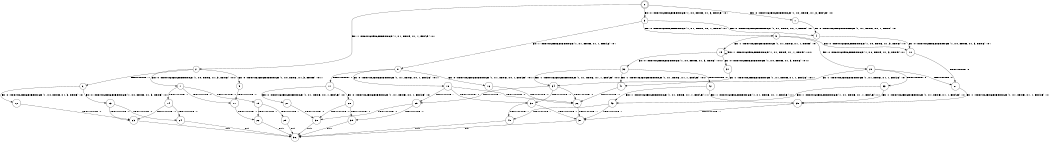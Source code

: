 digraph BCG {
size = "7, 10.5";
center = TRUE;
node [shape = circle];
0 [peripheries = 2];
0 -> 1 [label = "EX !0 !ATOMIC_EXCH_BRANCH (1, +0, TRUE, +1, 3, FALSE) !:0:"];
0 -> 2 [label = "EX !1 !ATOMIC_EXCH_BRANCH (1, +1, TRUE, +1, 1, FALSE) !:0:"];
0 -> 3 [label = "EX !0 !ATOMIC_EXCH_BRANCH (1, +0, TRUE, +1, 3, FALSE) !:0:"];
1 -> 4 [label = "EX !0 !ATOMIC_EXCH_BRANCH (1, +1, TRUE, +0, 1, TRUE) !:0:"];
2 -> 5 [label = "EX !0 !ATOMIC_EXCH_BRANCH (1, +0, TRUE, +1, 3, TRUE) !:0:1:"];
2 -> 6 [label = "TERMINATE !1"];
2 -> 7 [label = "EX !0 !ATOMIC_EXCH_BRANCH (1, +0, TRUE, +1, 3, TRUE) !:0:1:"];
3 -> 4 [label = "EX !0 !ATOMIC_EXCH_BRANCH (1, +1, TRUE, +0, 1, TRUE) !:0:"];
3 -> 8 [label = "EX !1 !ATOMIC_EXCH_BRANCH (1, +1, TRUE, +1, 1, FALSE) !:0:"];
3 -> 9 [label = "EX !0 !ATOMIC_EXCH_BRANCH (1, +1, TRUE, +0, 1, TRUE) !:0:"];
4 -> 10 [label = "EX !0 !ATOMIC_EXCH_BRANCH (1, +0, TRUE, +1, 3, TRUE) !:0:"];
5 -> 11 [label = "TERMINATE !0"];
6 -> 12 [label = "EX !0 !ATOMIC_EXCH_BRANCH (1, +0, TRUE, +1, 3, TRUE) !:0:"];
6 -> 13 [label = "EX !0 !ATOMIC_EXCH_BRANCH (1, +0, TRUE, +1, 3, TRUE) !:0:"];
7 -> 11 [label = "TERMINATE !0"];
7 -> 14 [label = "TERMINATE !1"];
7 -> 15 [label = "TERMINATE !0"];
8 -> 16 [label = "EX !0 !ATOMIC_EXCH_BRANCH (1, +1, TRUE, +0, 1, FALSE) !:0:1:"];
8 -> 17 [label = "TERMINATE !1"];
8 -> 18 [label = "EX !0 !ATOMIC_EXCH_BRANCH (1, +1, TRUE, +0, 1, FALSE) !:0:1:"];
9 -> 10 [label = "EX !0 !ATOMIC_EXCH_BRANCH (1, +0, TRUE, +1, 3, TRUE) !:0:"];
9 -> 19 [label = "EX !1 !ATOMIC_EXCH_BRANCH (1, +1, TRUE, +1, 1, TRUE) !:0:"];
9 -> 20 [label = "EX !0 !ATOMIC_EXCH_BRANCH (1, +0, TRUE, +1, 3, TRUE) !:0:"];
10 -> 21 [label = "TERMINATE !0"];
11 -> 22 [label = "TERMINATE !1"];
12 -> 23 [label = "TERMINATE !0"];
13 -> 23 [label = "TERMINATE !0"];
13 -> 24 [label = "TERMINATE !0"];
14 -> 23 [label = "TERMINATE !0"];
14 -> 24 [label = "TERMINATE !0"];
15 -> 22 [label = "TERMINATE !1"];
15 -> 25 [label = "TERMINATE !1"];
16 -> 26 [label = "TERMINATE !0"];
17 -> 27 [label = "EX !0 !ATOMIC_EXCH_BRANCH (1, +1, TRUE, +0, 1, FALSE) !:0:"];
17 -> 28 [label = "EX !0 !ATOMIC_EXCH_BRANCH (1, +1, TRUE, +0, 1, FALSE) !:0:"];
18 -> 26 [label = "TERMINATE !0"];
18 -> 29 [label = "TERMINATE !1"];
18 -> 30 [label = "TERMINATE !0"];
19 -> 31 [label = "EX !0 !ATOMIC_EXCH_BRANCH (1, +0, TRUE, +1, 3, TRUE) !:0:1:"];
19 -> 19 [label = "EX !1 !ATOMIC_EXCH_BRANCH (1, +1, TRUE, +1, 1, TRUE) !:0:1:"];
19 -> 32 [label = "EX !0 !ATOMIC_EXCH_BRANCH (1, +0, TRUE, +1, 3, TRUE) !:0:1:"];
20 -> 21 [label = "TERMINATE !0"];
20 -> 33 [label = "TERMINATE !0"];
20 -> 34 [label = "EX !1 !ATOMIC_EXCH_BRANCH (1, +1, TRUE, +1, 1, FALSE) !:0:"];
21 -> 35 [label = "EX !1 !ATOMIC_EXCH_BRANCH (1, +1, TRUE, +1, 1, FALSE) !:1:"];
22 -> 36 [label = "exit"];
23 -> 36 [label = "exit"];
24 -> 36 [label = "exit"];
25 -> 36 [label = "exit"];
26 -> 37 [label = "TERMINATE !1"];
27 -> 38 [label = "TERMINATE !0"];
28 -> 38 [label = "TERMINATE !0"];
28 -> 39 [label = "TERMINATE !0"];
29 -> 38 [label = "TERMINATE !0"];
29 -> 39 [label = "TERMINATE !0"];
30 -> 37 [label = "TERMINATE !1"];
30 -> 40 [label = "TERMINATE !1"];
31 -> 41 [label = "EX !1 !ATOMIC_EXCH_BRANCH (1, +1, TRUE, +1, 1, FALSE) !:0:1:"];
32 -> 41 [label = "EX !1 !ATOMIC_EXCH_BRANCH (1, +1, TRUE, +1, 1, FALSE) !:0:1:"];
32 -> 42 [label = "TERMINATE !0"];
32 -> 34 [label = "EX !1 !ATOMIC_EXCH_BRANCH (1, +1, TRUE, +1, 1, FALSE) !:0:1:"];
33 -> 35 [label = "EX !1 !ATOMIC_EXCH_BRANCH (1, +1, TRUE, +1, 1, FALSE) !:1:"];
33 -> 43 [label = "EX !1 !ATOMIC_EXCH_BRANCH (1, +1, TRUE, +1, 1, FALSE) !:1:"];
34 -> 26 [label = "TERMINATE !0"];
34 -> 29 [label = "TERMINATE !1"];
34 -> 30 [label = "TERMINATE !0"];
35 -> 37 [label = "TERMINATE !1"];
37 -> 36 [label = "exit"];
38 -> 36 [label = "exit"];
39 -> 36 [label = "exit"];
40 -> 36 [label = "exit"];
41 -> 26 [label = "TERMINATE !0"];
42 -> 35 [label = "EX !1 !ATOMIC_EXCH_BRANCH (1, +1, TRUE, +1, 1, FALSE) !:1:"];
42 -> 43 [label = "EX !1 !ATOMIC_EXCH_BRANCH (1, +1, TRUE, +1, 1, FALSE) !:1:"];
43 -> 37 [label = "TERMINATE !1"];
43 -> 40 [label = "TERMINATE !1"];
}

